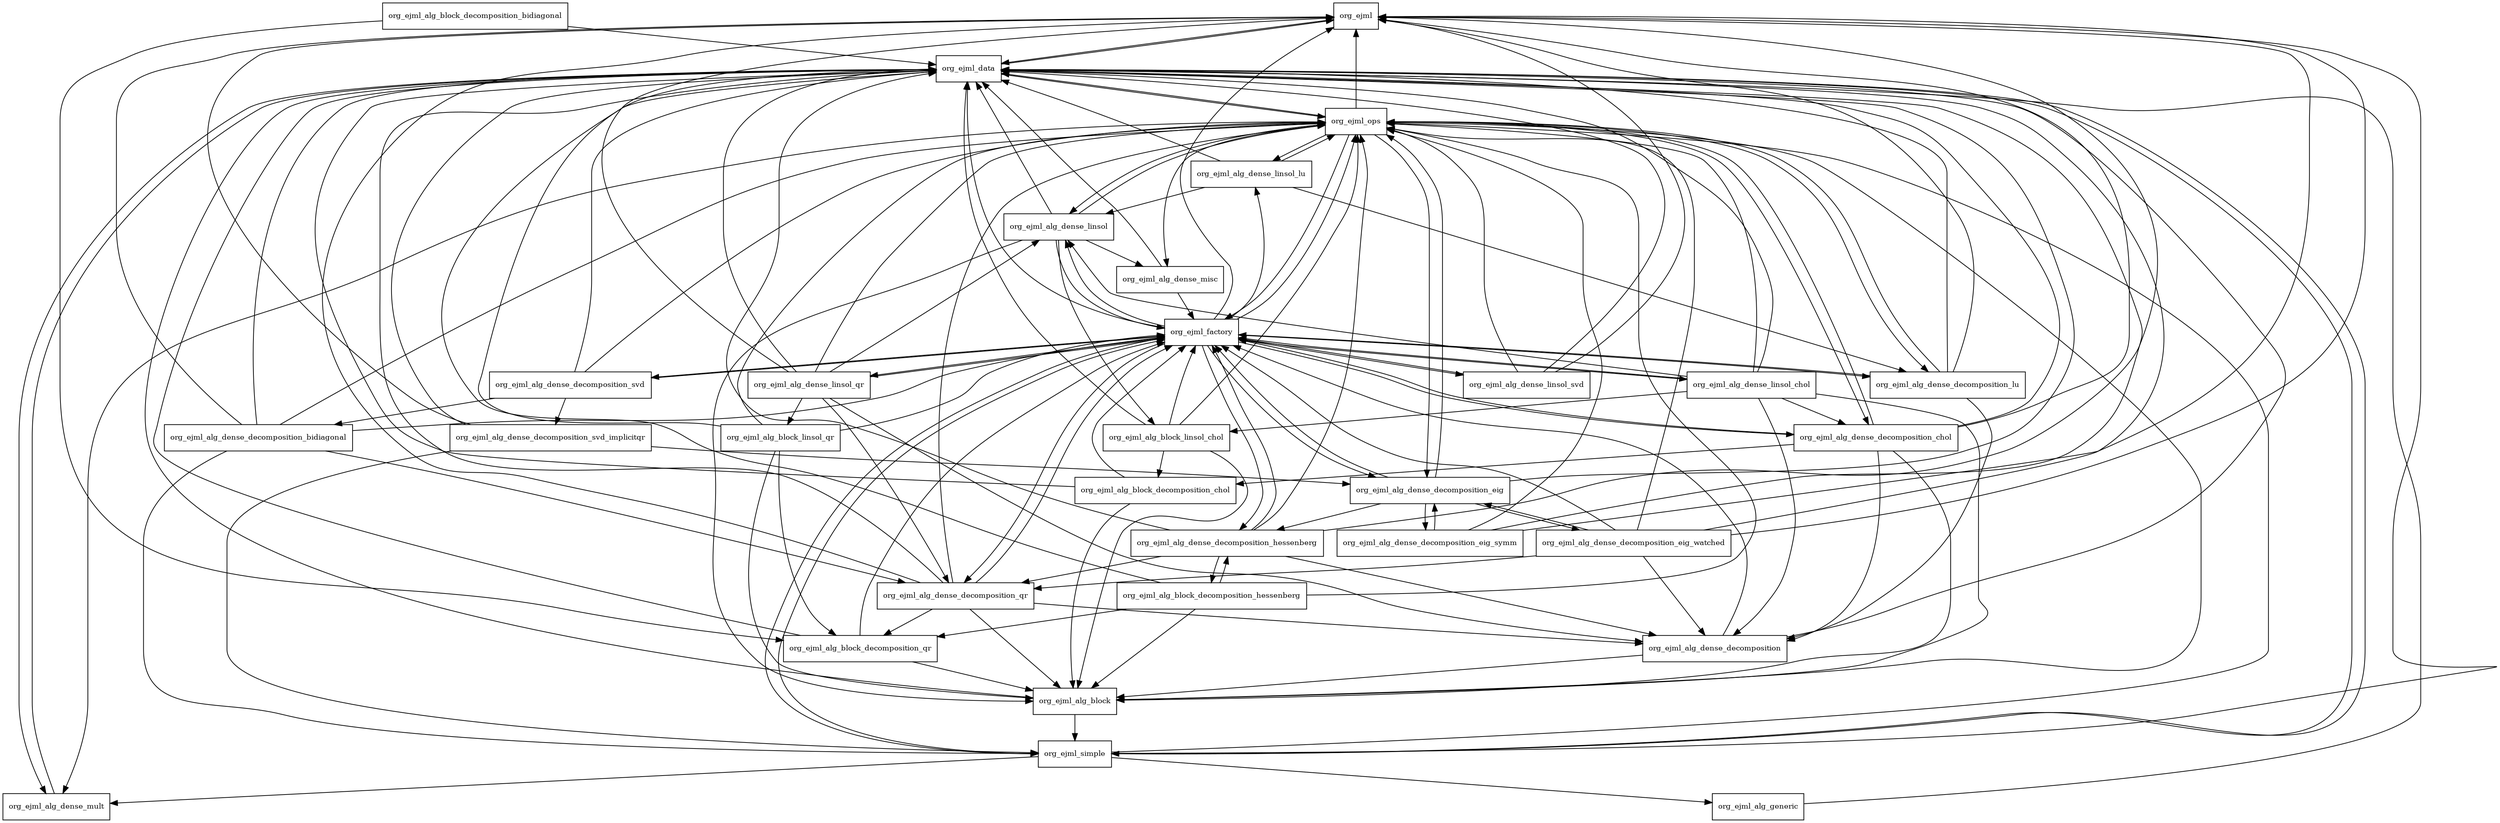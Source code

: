 digraph ejml_0_22_package_dependencies {
  node [shape = box, fontsize=10.0];
  org_ejml -> org_ejml_data;
  org_ejml_alg_block -> org_ejml_data;
  org_ejml_alg_block -> org_ejml_ops;
  org_ejml_alg_block -> org_ejml_simple;
  org_ejml_alg_block_decomposition_bidiagonal -> org_ejml_alg_block_decomposition_qr;
  org_ejml_alg_block_decomposition_bidiagonal -> org_ejml_data;
  org_ejml_alg_block_decomposition_chol -> org_ejml_alg_block;
  org_ejml_alg_block_decomposition_chol -> org_ejml_data;
  org_ejml_alg_block_decomposition_chol -> org_ejml_factory;
  org_ejml_alg_block_decomposition_hessenberg -> org_ejml_alg_block;
  org_ejml_alg_block_decomposition_hessenberg -> org_ejml_alg_block_decomposition_qr;
  org_ejml_alg_block_decomposition_hessenberg -> org_ejml_alg_dense_decomposition_hessenberg;
  org_ejml_alg_block_decomposition_hessenberg -> org_ejml_data;
  org_ejml_alg_block_decomposition_hessenberg -> org_ejml_ops;
  org_ejml_alg_block_decomposition_qr -> org_ejml_alg_block;
  org_ejml_alg_block_decomposition_qr -> org_ejml_data;
  org_ejml_alg_block_decomposition_qr -> org_ejml_factory;
  org_ejml_alg_block_linsol_chol -> org_ejml_alg_block;
  org_ejml_alg_block_linsol_chol -> org_ejml_alg_block_decomposition_chol;
  org_ejml_alg_block_linsol_chol -> org_ejml_data;
  org_ejml_alg_block_linsol_chol -> org_ejml_factory;
  org_ejml_alg_block_linsol_chol -> org_ejml_ops;
  org_ejml_alg_block_linsol_qr -> org_ejml_alg_block;
  org_ejml_alg_block_linsol_qr -> org_ejml_alg_block_decomposition_qr;
  org_ejml_alg_block_linsol_qr -> org_ejml_data;
  org_ejml_alg_block_linsol_qr -> org_ejml_factory;
  org_ejml_alg_block_linsol_qr -> org_ejml_ops;
  org_ejml_alg_dense_decomposition -> org_ejml_alg_block;
  org_ejml_alg_dense_decomposition -> org_ejml_data;
  org_ejml_alg_dense_decomposition -> org_ejml_factory;
  org_ejml_alg_dense_decomposition_bidiagonal -> org_ejml;
  org_ejml_alg_dense_decomposition_bidiagonal -> org_ejml_alg_dense_decomposition_qr;
  org_ejml_alg_dense_decomposition_bidiagonal -> org_ejml_data;
  org_ejml_alg_dense_decomposition_bidiagonal -> org_ejml_factory;
  org_ejml_alg_dense_decomposition_bidiagonal -> org_ejml_ops;
  org_ejml_alg_dense_decomposition_bidiagonal -> org_ejml_simple;
  org_ejml_alg_dense_decomposition_chol -> org_ejml;
  org_ejml_alg_dense_decomposition_chol -> org_ejml_alg_block;
  org_ejml_alg_dense_decomposition_chol -> org_ejml_alg_block_decomposition_chol;
  org_ejml_alg_dense_decomposition_chol -> org_ejml_alg_dense_decomposition;
  org_ejml_alg_dense_decomposition_chol -> org_ejml_data;
  org_ejml_alg_dense_decomposition_chol -> org_ejml_factory;
  org_ejml_alg_dense_decomposition_chol -> org_ejml_ops;
  org_ejml_alg_dense_decomposition_eig -> org_ejml_alg_dense_decomposition_eig_symm;
  org_ejml_alg_dense_decomposition_eig -> org_ejml_alg_dense_decomposition_eig_watched;
  org_ejml_alg_dense_decomposition_eig -> org_ejml_alg_dense_decomposition_hessenberg;
  org_ejml_alg_dense_decomposition_eig -> org_ejml_data;
  org_ejml_alg_dense_decomposition_eig -> org_ejml_factory;
  org_ejml_alg_dense_decomposition_eig -> org_ejml_ops;
  org_ejml_alg_dense_decomposition_eig_symm -> org_ejml;
  org_ejml_alg_dense_decomposition_eig_symm -> org_ejml_alg_dense_decomposition_eig;
  org_ejml_alg_dense_decomposition_eig_symm -> org_ejml_data;
  org_ejml_alg_dense_decomposition_eig_symm -> org_ejml_ops;
  org_ejml_alg_dense_decomposition_eig_watched -> org_ejml;
  org_ejml_alg_dense_decomposition_eig_watched -> org_ejml_alg_dense_decomposition;
  org_ejml_alg_dense_decomposition_eig_watched -> org_ejml_alg_dense_decomposition_eig;
  org_ejml_alg_dense_decomposition_eig_watched -> org_ejml_alg_dense_decomposition_qr;
  org_ejml_alg_dense_decomposition_eig_watched -> org_ejml_data;
  org_ejml_alg_dense_decomposition_eig_watched -> org_ejml_factory;
  org_ejml_alg_dense_decomposition_eig_watched -> org_ejml_ops;
  org_ejml_alg_dense_decomposition_hessenberg -> org_ejml;
  org_ejml_alg_dense_decomposition_hessenberg -> org_ejml_alg_block_decomposition_hessenberg;
  org_ejml_alg_dense_decomposition_hessenberg -> org_ejml_alg_dense_decomposition;
  org_ejml_alg_dense_decomposition_hessenberg -> org_ejml_alg_dense_decomposition_qr;
  org_ejml_alg_dense_decomposition_hessenberg -> org_ejml_data;
  org_ejml_alg_dense_decomposition_hessenberg -> org_ejml_factory;
  org_ejml_alg_dense_decomposition_hessenberg -> org_ejml_ops;
  org_ejml_alg_dense_decomposition_lu -> org_ejml;
  org_ejml_alg_dense_decomposition_lu -> org_ejml_alg_dense_decomposition;
  org_ejml_alg_dense_decomposition_lu -> org_ejml_data;
  org_ejml_alg_dense_decomposition_lu -> org_ejml_factory;
  org_ejml_alg_dense_decomposition_lu -> org_ejml_ops;
  org_ejml_alg_dense_decomposition_qr -> org_ejml;
  org_ejml_alg_dense_decomposition_qr -> org_ejml_alg_block;
  org_ejml_alg_dense_decomposition_qr -> org_ejml_alg_block_decomposition_qr;
  org_ejml_alg_dense_decomposition_qr -> org_ejml_alg_dense_decomposition;
  org_ejml_alg_dense_decomposition_qr -> org_ejml_data;
  org_ejml_alg_dense_decomposition_qr -> org_ejml_factory;
  org_ejml_alg_dense_decomposition_qr -> org_ejml_ops;
  org_ejml_alg_dense_decomposition_svd -> org_ejml_alg_dense_decomposition_bidiagonal;
  org_ejml_alg_dense_decomposition_svd -> org_ejml_alg_dense_decomposition_svd_implicitqr;
  org_ejml_alg_dense_decomposition_svd -> org_ejml_data;
  org_ejml_alg_dense_decomposition_svd -> org_ejml_factory;
  org_ejml_alg_dense_decomposition_svd -> org_ejml_ops;
  org_ejml_alg_dense_decomposition_svd_implicitqr -> org_ejml;
  org_ejml_alg_dense_decomposition_svd_implicitqr -> org_ejml_alg_dense_decomposition_eig;
  org_ejml_alg_dense_decomposition_svd_implicitqr -> org_ejml_data;
  org_ejml_alg_dense_decomposition_svd_implicitqr -> org_ejml_simple;
  org_ejml_alg_dense_linsol -> org_ejml_alg_block;
  org_ejml_alg_dense_linsol -> org_ejml_alg_block_linsol_chol;
  org_ejml_alg_dense_linsol -> org_ejml_alg_dense_misc;
  org_ejml_alg_dense_linsol -> org_ejml_data;
  org_ejml_alg_dense_linsol -> org_ejml_factory;
  org_ejml_alg_dense_linsol -> org_ejml_ops;
  org_ejml_alg_dense_linsol_chol -> org_ejml_alg_block;
  org_ejml_alg_dense_linsol_chol -> org_ejml_alg_block_linsol_chol;
  org_ejml_alg_dense_linsol_chol -> org_ejml_alg_dense_decomposition;
  org_ejml_alg_dense_linsol_chol -> org_ejml_alg_dense_decomposition_chol;
  org_ejml_alg_dense_linsol_chol -> org_ejml_alg_dense_linsol;
  org_ejml_alg_dense_linsol_chol -> org_ejml_data;
  org_ejml_alg_dense_linsol_chol -> org_ejml_factory;
  org_ejml_alg_dense_linsol_chol -> org_ejml_ops;
  org_ejml_alg_dense_linsol_lu -> org_ejml_alg_dense_decomposition_lu;
  org_ejml_alg_dense_linsol_lu -> org_ejml_alg_dense_linsol;
  org_ejml_alg_dense_linsol_lu -> org_ejml_data;
  org_ejml_alg_dense_linsol_lu -> org_ejml_ops;
  org_ejml_alg_dense_linsol_qr -> org_ejml;
  org_ejml_alg_dense_linsol_qr -> org_ejml_alg_block_linsol_qr;
  org_ejml_alg_dense_linsol_qr -> org_ejml_alg_dense_decomposition;
  org_ejml_alg_dense_linsol_qr -> org_ejml_alg_dense_decomposition_qr;
  org_ejml_alg_dense_linsol_qr -> org_ejml_alg_dense_linsol;
  org_ejml_alg_dense_linsol_qr -> org_ejml_data;
  org_ejml_alg_dense_linsol_qr -> org_ejml_factory;
  org_ejml_alg_dense_linsol_qr -> org_ejml_ops;
  org_ejml_alg_dense_linsol_svd -> org_ejml;
  org_ejml_alg_dense_linsol_svd -> org_ejml_data;
  org_ejml_alg_dense_linsol_svd -> org_ejml_factory;
  org_ejml_alg_dense_linsol_svd -> org_ejml_ops;
  org_ejml_alg_dense_misc -> org_ejml_data;
  org_ejml_alg_dense_misc -> org_ejml_factory;
  org_ejml_alg_dense_mult -> org_ejml_data;
  org_ejml_alg_generic -> org_ejml_data;
  org_ejml_data -> org_ejml;
  org_ejml_data -> org_ejml_alg_dense_mult;
  org_ejml_data -> org_ejml_ops;
  org_ejml_data -> org_ejml_simple;
  org_ejml_factory -> org_ejml;
  org_ejml_factory -> org_ejml_alg_dense_decomposition_chol;
  org_ejml_factory -> org_ejml_alg_dense_decomposition_eig;
  org_ejml_factory -> org_ejml_alg_dense_decomposition_hessenberg;
  org_ejml_factory -> org_ejml_alg_dense_decomposition_lu;
  org_ejml_factory -> org_ejml_alg_dense_decomposition_qr;
  org_ejml_factory -> org_ejml_alg_dense_decomposition_svd;
  org_ejml_factory -> org_ejml_alg_dense_linsol;
  org_ejml_factory -> org_ejml_alg_dense_linsol_chol;
  org_ejml_factory -> org_ejml_alg_dense_linsol_lu;
  org_ejml_factory -> org_ejml_alg_dense_linsol_qr;
  org_ejml_factory -> org_ejml_alg_dense_linsol_svd;
  org_ejml_factory -> org_ejml_data;
  org_ejml_factory -> org_ejml_ops;
  org_ejml_factory -> org_ejml_simple;
  org_ejml_ops -> org_ejml;
  org_ejml_ops -> org_ejml_alg_dense_decomposition_chol;
  org_ejml_ops -> org_ejml_alg_dense_decomposition_eig;
  org_ejml_ops -> org_ejml_alg_dense_decomposition_lu;
  org_ejml_ops -> org_ejml_alg_dense_linsol;
  org_ejml_ops -> org_ejml_alg_dense_linsol_lu;
  org_ejml_ops -> org_ejml_alg_dense_misc;
  org_ejml_ops -> org_ejml_alg_dense_mult;
  org_ejml_ops -> org_ejml_data;
  org_ejml_ops -> org_ejml_factory;
  org_ejml_simple -> org_ejml;
  org_ejml_simple -> org_ejml_alg_dense_mult;
  org_ejml_simple -> org_ejml_alg_generic;
  org_ejml_simple -> org_ejml_data;
  org_ejml_simple -> org_ejml_factory;
  org_ejml_simple -> org_ejml_ops;
}
